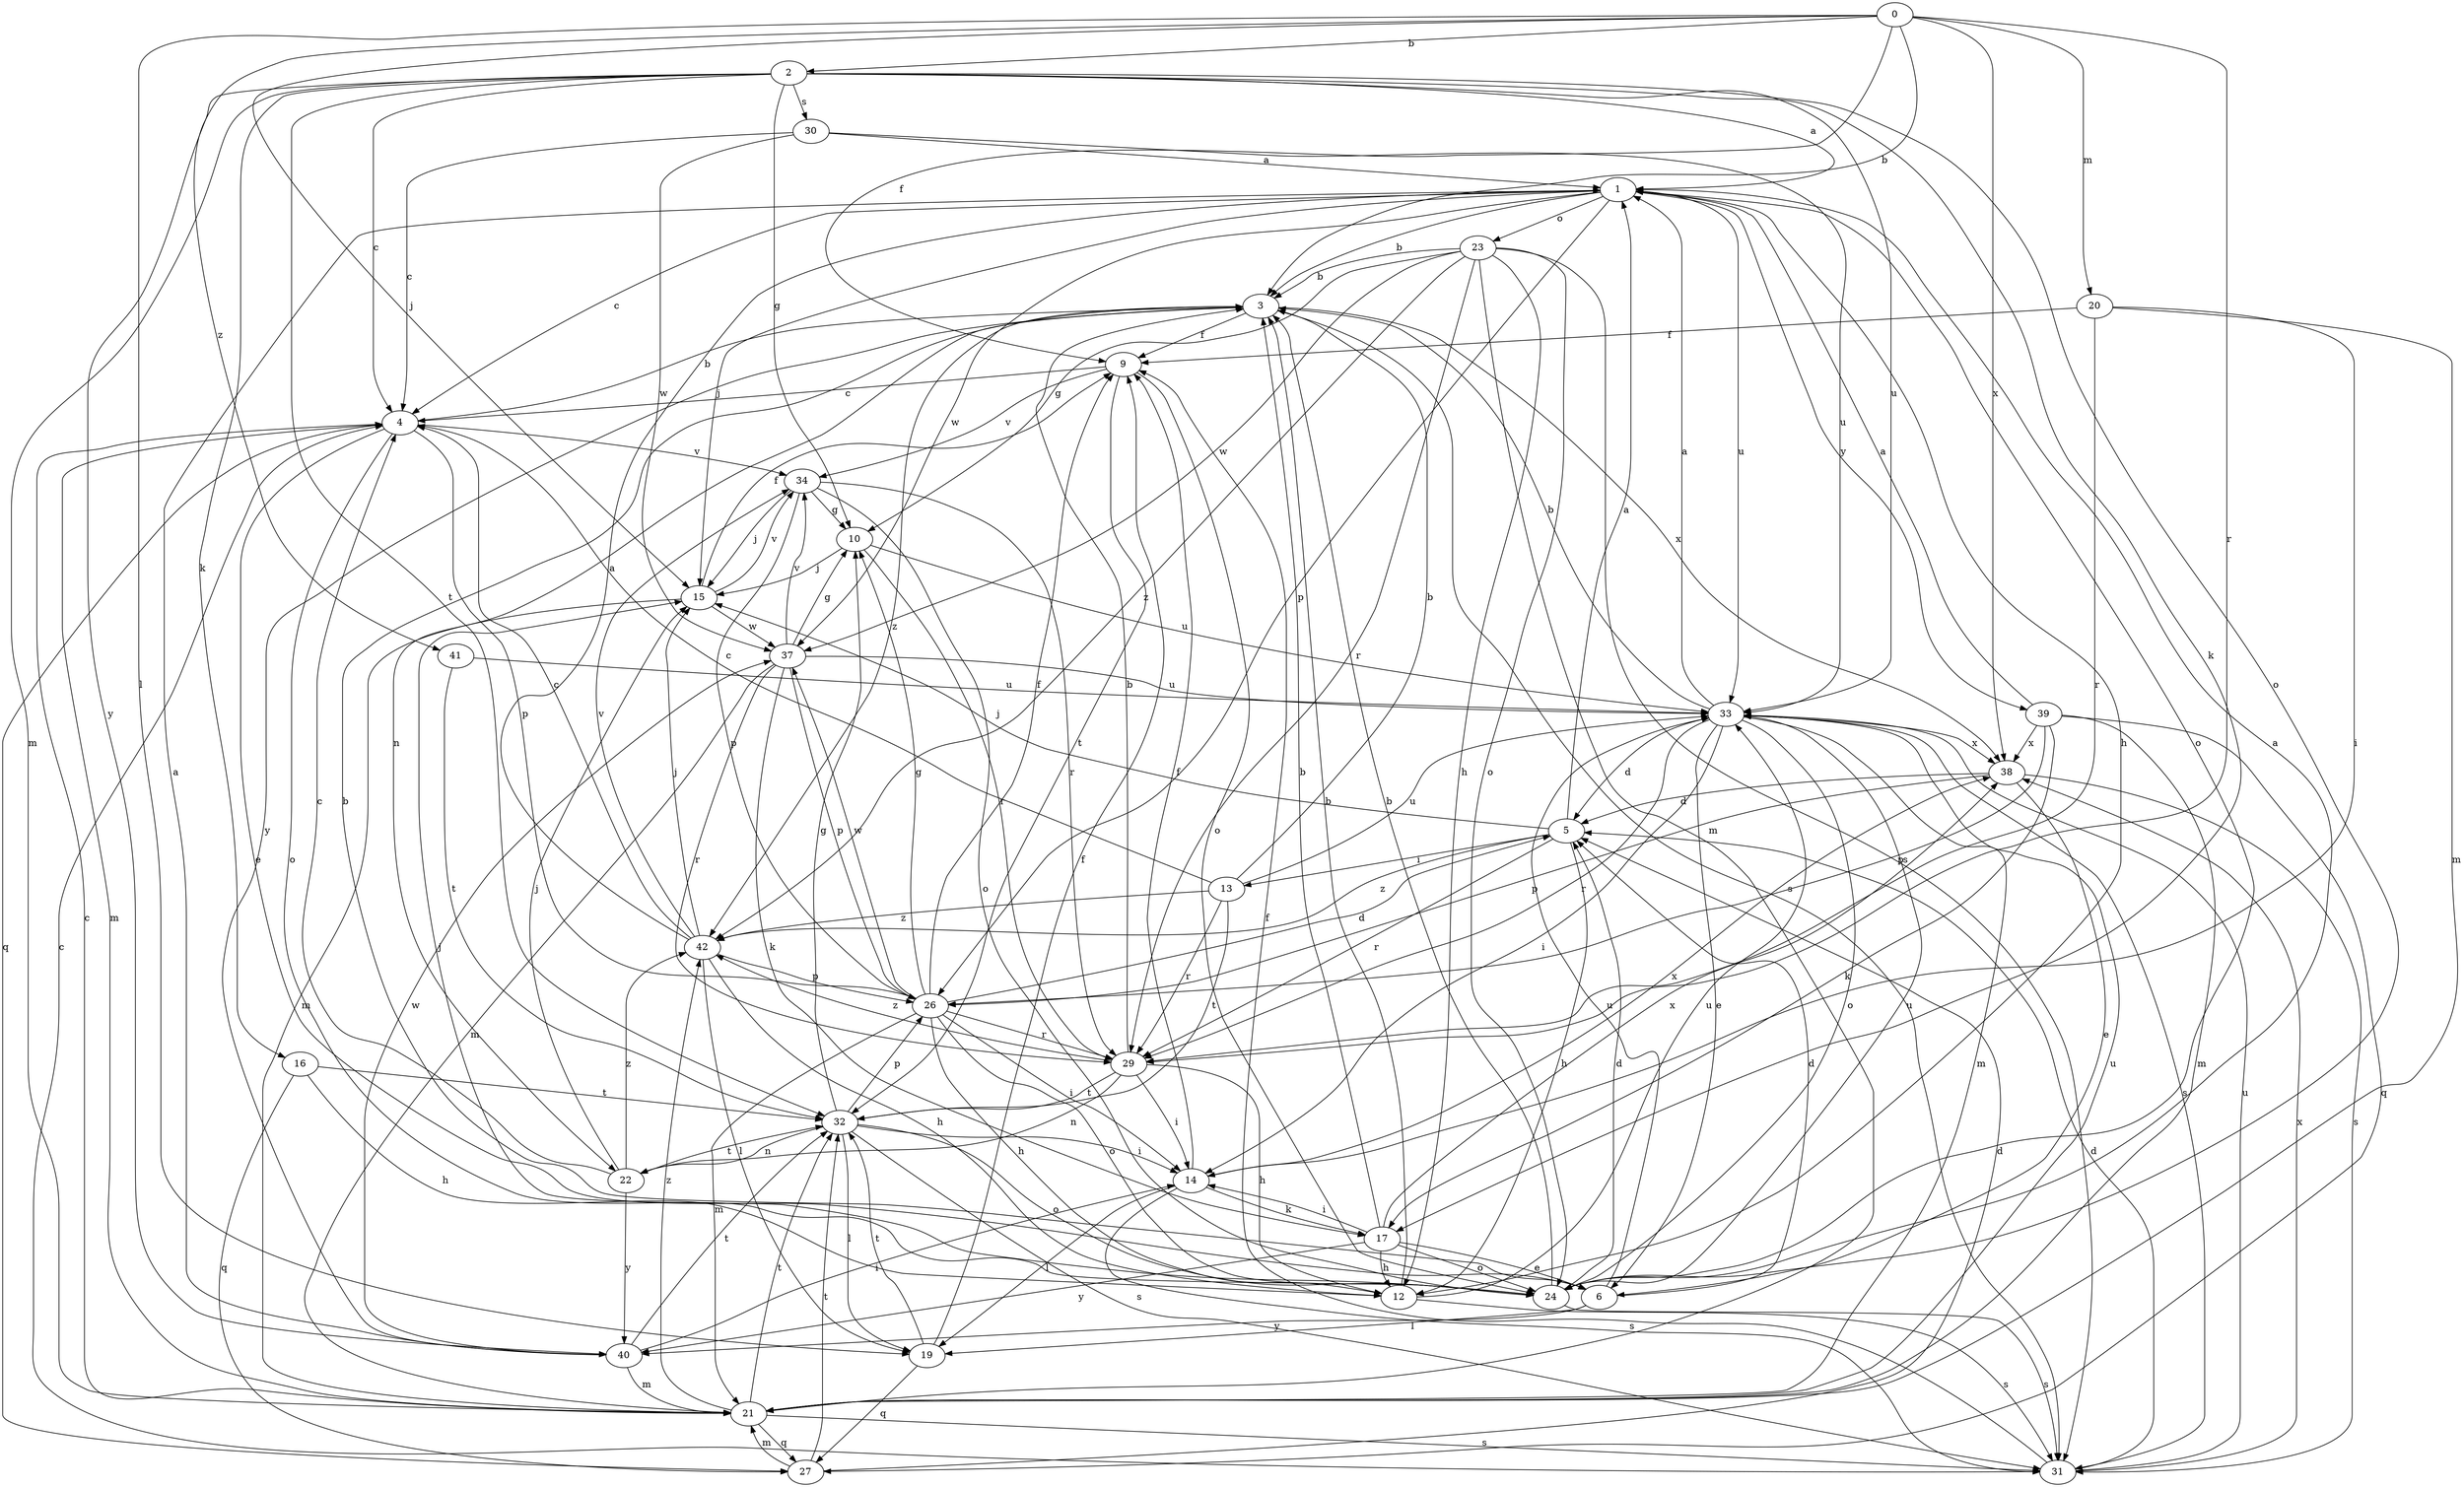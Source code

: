 strict digraph  {
0;
1;
2;
3;
4;
5;
6;
9;
10;
12;
13;
14;
15;
16;
17;
19;
20;
21;
22;
23;
24;
26;
27;
29;
30;
31;
32;
33;
34;
37;
38;
39;
40;
41;
42;
0 -> 2  [label=b];
0 -> 3  [label=b];
0 -> 9  [label=f];
0 -> 15  [label=j];
0 -> 19  [label=l];
0 -> 20  [label=m];
0 -> 29  [label=r];
0 -> 38  [label=x];
0 -> 41  [label=z];
1 -> 3  [label=b];
1 -> 4  [label=c];
1 -> 12  [label=h];
1 -> 15  [label=j];
1 -> 23  [label=o];
1 -> 24  [label=o];
1 -> 26  [label=p];
1 -> 33  [label=u];
1 -> 37  [label=w];
1 -> 39  [label=y];
2 -> 1  [label=a];
2 -> 4  [label=c];
2 -> 10  [label=g];
2 -> 16  [label=k];
2 -> 17  [label=k];
2 -> 21  [label=m];
2 -> 24  [label=o];
2 -> 30  [label=s];
2 -> 32  [label=t];
2 -> 33  [label=u];
2 -> 40  [label=y];
3 -> 9  [label=f];
3 -> 22  [label=n];
3 -> 31  [label=s];
3 -> 38  [label=x];
3 -> 40  [label=y];
3 -> 42  [label=z];
4 -> 3  [label=b];
4 -> 6  [label=e];
4 -> 21  [label=m];
4 -> 24  [label=o];
4 -> 26  [label=p];
4 -> 27  [label=q];
4 -> 34  [label=v];
5 -> 1  [label=a];
5 -> 12  [label=h];
5 -> 13  [label=i];
5 -> 15  [label=j];
5 -> 29  [label=r];
5 -> 42  [label=z];
6 -> 3  [label=b];
6 -> 5  [label=d];
6 -> 19  [label=l];
6 -> 33  [label=u];
6 -> 40  [label=y];
9 -> 4  [label=c];
9 -> 24  [label=o];
9 -> 32  [label=t];
9 -> 34  [label=v];
10 -> 15  [label=j];
10 -> 29  [label=r];
10 -> 33  [label=u];
12 -> 3  [label=b];
12 -> 31  [label=s];
12 -> 33  [label=u];
13 -> 3  [label=b];
13 -> 4  [label=c];
13 -> 29  [label=r];
13 -> 32  [label=t];
13 -> 33  [label=u];
13 -> 42  [label=z];
14 -> 9  [label=f];
14 -> 17  [label=k];
14 -> 19  [label=l];
14 -> 31  [label=s];
14 -> 38  [label=x];
15 -> 9  [label=f];
15 -> 21  [label=m];
15 -> 34  [label=v];
15 -> 37  [label=w];
16 -> 12  [label=h];
16 -> 27  [label=q];
16 -> 32  [label=t];
17 -> 3  [label=b];
17 -> 6  [label=e];
17 -> 12  [label=h];
17 -> 14  [label=i];
17 -> 24  [label=o];
17 -> 38  [label=x];
17 -> 40  [label=y];
19 -> 9  [label=f];
19 -> 27  [label=q];
19 -> 32  [label=t];
20 -> 9  [label=f];
20 -> 14  [label=i];
20 -> 21  [label=m];
20 -> 29  [label=r];
21 -> 4  [label=c];
21 -> 27  [label=q];
21 -> 31  [label=s];
21 -> 32  [label=t];
21 -> 33  [label=u];
21 -> 42  [label=z];
22 -> 4  [label=c];
22 -> 15  [label=j];
22 -> 32  [label=t];
22 -> 40  [label=y];
22 -> 42  [label=z];
23 -> 3  [label=b];
23 -> 10  [label=g];
23 -> 12  [label=h];
23 -> 21  [label=m];
23 -> 24  [label=o];
23 -> 29  [label=r];
23 -> 31  [label=s];
23 -> 37  [label=w];
23 -> 42  [label=z];
24 -> 1  [label=a];
24 -> 3  [label=b];
24 -> 5  [label=d];
24 -> 15  [label=j];
24 -> 31  [label=s];
24 -> 33  [label=u];
26 -> 5  [label=d];
26 -> 9  [label=f];
26 -> 10  [label=g];
26 -> 12  [label=h];
26 -> 14  [label=i];
26 -> 21  [label=m];
26 -> 24  [label=o];
26 -> 29  [label=r];
26 -> 37  [label=w];
27 -> 5  [label=d];
27 -> 21  [label=m];
27 -> 32  [label=t];
29 -> 3  [label=b];
29 -> 12  [label=h];
29 -> 14  [label=i];
29 -> 22  [label=n];
29 -> 32  [label=t];
29 -> 42  [label=z];
30 -> 1  [label=a];
30 -> 4  [label=c];
30 -> 33  [label=u];
30 -> 37  [label=w];
31 -> 4  [label=c];
31 -> 5  [label=d];
31 -> 9  [label=f];
31 -> 33  [label=u];
31 -> 38  [label=x];
32 -> 10  [label=g];
32 -> 14  [label=i];
32 -> 19  [label=l];
32 -> 22  [label=n];
32 -> 24  [label=o];
32 -> 26  [label=p];
32 -> 31  [label=s];
33 -> 1  [label=a];
33 -> 3  [label=b];
33 -> 5  [label=d];
33 -> 6  [label=e];
33 -> 14  [label=i];
33 -> 21  [label=m];
33 -> 24  [label=o];
33 -> 29  [label=r];
33 -> 31  [label=s];
33 -> 38  [label=x];
34 -> 10  [label=g];
34 -> 15  [label=j];
34 -> 24  [label=o];
34 -> 26  [label=p];
34 -> 29  [label=r];
37 -> 10  [label=g];
37 -> 17  [label=k];
37 -> 21  [label=m];
37 -> 26  [label=p];
37 -> 29  [label=r];
37 -> 33  [label=u];
37 -> 34  [label=v];
38 -> 5  [label=d];
38 -> 6  [label=e];
38 -> 26  [label=p];
38 -> 31  [label=s];
39 -> 1  [label=a];
39 -> 17  [label=k];
39 -> 21  [label=m];
39 -> 26  [label=p];
39 -> 27  [label=q];
39 -> 38  [label=x];
40 -> 1  [label=a];
40 -> 14  [label=i];
40 -> 21  [label=m];
40 -> 32  [label=t];
40 -> 37  [label=w];
41 -> 32  [label=t];
41 -> 33  [label=u];
42 -> 1  [label=a];
42 -> 4  [label=c];
42 -> 12  [label=h];
42 -> 15  [label=j];
42 -> 19  [label=l];
42 -> 26  [label=p];
42 -> 34  [label=v];
}
